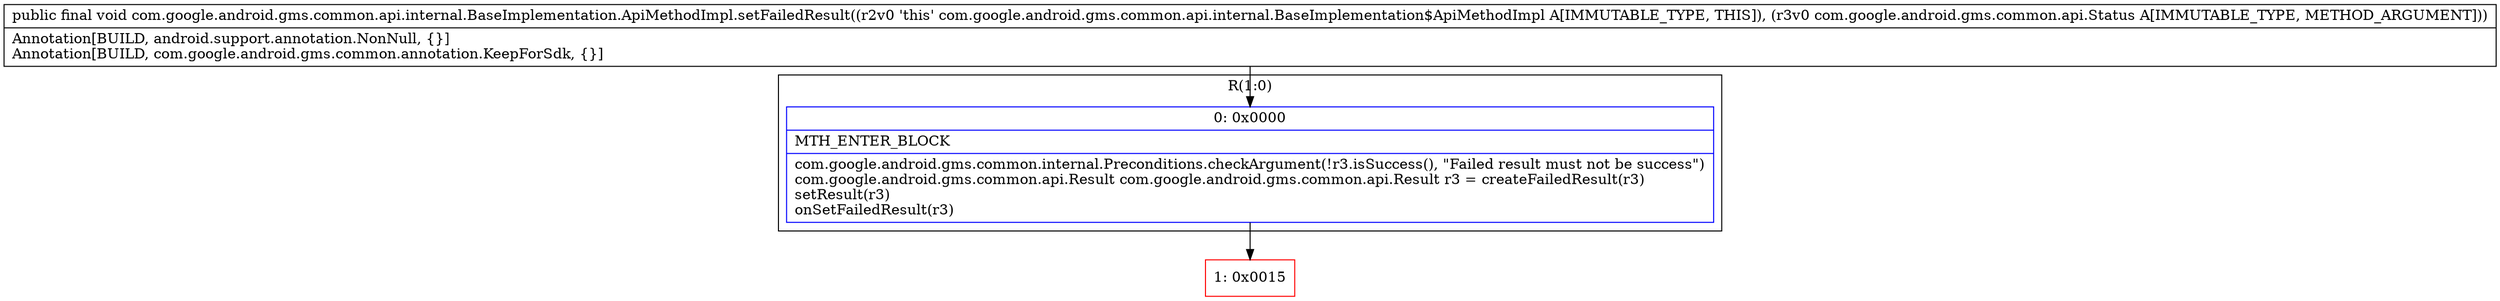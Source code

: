 digraph "CFG forcom.google.android.gms.common.api.internal.BaseImplementation.ApiMethodImpl.setFailedResult(Lcom\/google\/android\/gms\/common\/api\/Status;)V" {
subgraph cluster_Region_983947453 {
label = "R(1:0)";
node [shape=record,color=blue];
Node_0 [shape=record,label="{0\:\ 0x0000|MTH_ENTER_BLOCK\l|com.google.android.gms.common.internal.Preconditions.checkArgument(!r3.isSuccess(), \"Failed result must not be success\")\lcom.google.android.gms.common.api.Result com.google.android.gms.common.api.Result r3 = createFailedResult(r3)\lsetResult(r3)\lonSetFailedResult(r3)\l}"];
}
Node_1 [shape=record,color=red,label="{1\:\ 0x0015}"];
MethodNode[shape=record,label="{public final void com.google.android.gms.common.api.internal.BaseImplementation.ApiMethodImpl.setFailedResult((r2v0 'this' com.google.android.gms.common.api.internal.BaseImplementation$ApiMethodImpl A[IMMUTABLE_TYPE, THIS]), (r3v0 com.google.android.gms.common.api.Status A[IMMUTABLE_TYPE, METHOD_ARGUMENT]))  | Annotation[BUILD, android.support.annotation.NonNull, \{\}]\lAnnotation[BUILD, com.google.android.gms.common.annotation.KeepForSdk, \{\}]\l}"];
MethodNode -> Node_0;
Node_0 -> Node_1;
}

